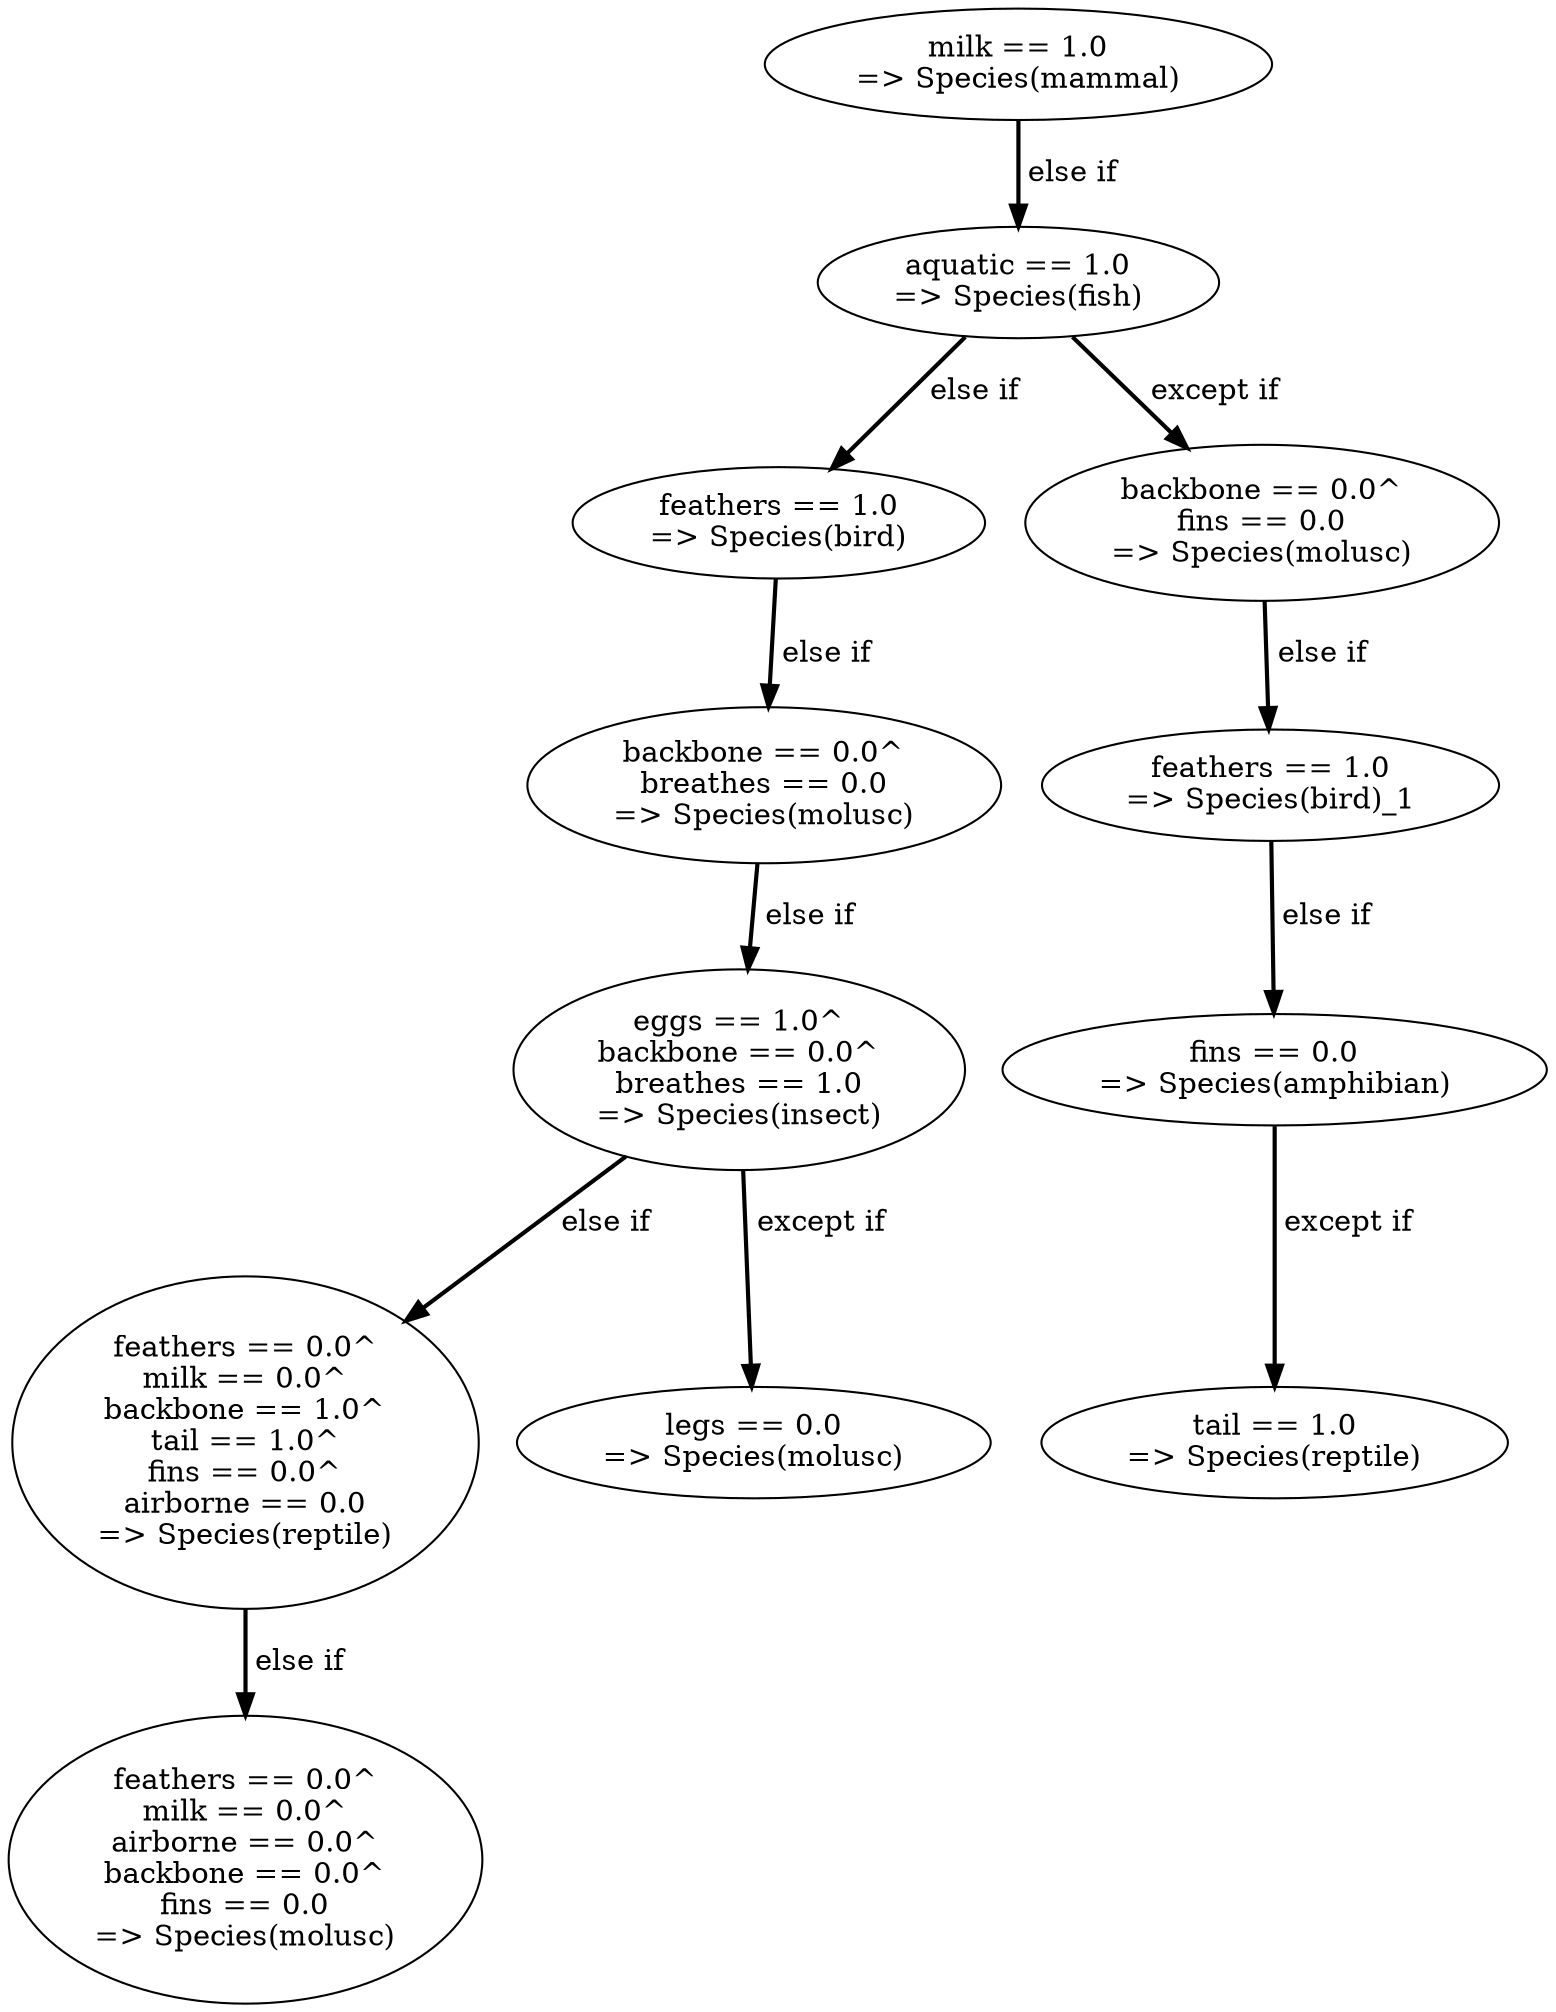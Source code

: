 digraph tree {
    "milk == 1.0
=> Species(mammal)";
    "aquatic == 1.0
=> Species(fish)";
    "feathers == 1.0
=> Species(bird)";
    "backbone == 0.0^
breathes == 0.0
=> Species(molusc)";
    "eggs == 1.0^
backbone == 0.0^
breathes == 1.0
=> Species(insect)";
    "feathers == 0.0^
milk == 0.0^
backbone == 1.0^
tail == 1.0^
fins == 0.0^
airborne == 0.0
=> Species(reptile)";
    "feathers == 0.0^
milk == 0.0^
airborne == 0.0^
backbone == 0.0^
fins == 0.0
=> Species(molusc)";
    "legs == 0.0
=> Species(molusc)";
    "backbone == 0.0^
fins == 0.0
=> Species(molusc)";
    "feathers == 1.0
=> Species(bird)_1";
    "fins == 0.0
=> Species(amphibian)";
    "tail == 1.0
=> Species(reptile)";
    "milk == 1.0
=> Species(mammal)" -> "aquatic == 1.0
=> Species(fish)" [style="bold", label=" else if"];
    "aquatic == 1.0
=> Species(fish)" -> "feathers == 1.0
=> Species(bird)" [style="bold", label=" else if"];
    "aquatic == 1.0
=> Species(fish)" -> "backbone == 0.0^
fins == 0.0
=> Species(molusc)" [style="bold", label=" except if"];
    "feathers == 1.0
=> Species(bird)" -> "backbone == 0.0^
breathes == 0.0
=> Species(molusc)" [style="bold", label=" else if"];
    "backbone == 0.0^
breathes == 0.0
=> Species(molusc)" -> "eggs == 1.0^
backbone == 0.0^
breathes == 1.0
=> Species(insect)" [style="bold", label=" else if"];
    "eggs == 1.0^
backbone == 0.0^
breathes == 1.0
=> Species(insect)" -> "feathers == 0.0^
milk == 0.0^
backbone == 1.0^
tail == 1.0^
fins == 0.0^
airborne == 0.0
=> Species(reptile)" [style="bold", label=" else if"];
    "eggs == 1.0^
backbone == 0.0^
breathes == 1.0
=> Species(insect)" -> "legs == 0.0
=> Species(molusc)" [style="bold", label=" except if"];
    "feathers == 0.0^
milk == 0.0^
backbone == 1.0^
tail == 1.0^
fins == 0.0^
airborne == 0.0
=> Species(reptile)" -> "feathers == 0.0^
milk == 0.0^
airborne == 0.0^
backbone == 0.0^
fins == 0.0
=> Species(molusc)" [style="bold", label=" else if"];
    "backbone == 0.0^
fins == 0.0
=> Species(molusc)" -> "feathers == 1.0
=> Species(bird)_1" [style="bold", label=" else if"];
    "feathers == 1.0
=> Species(bird)_1" -> "fins == 0.0
=> Species(amphibian)" [style="bold", label=" else if"];
    "fins == 0.0
=> Species(amphibian)" -> "tail == 1.0
=> Species(reptile)" [style="bold", label=" except if"];
}
